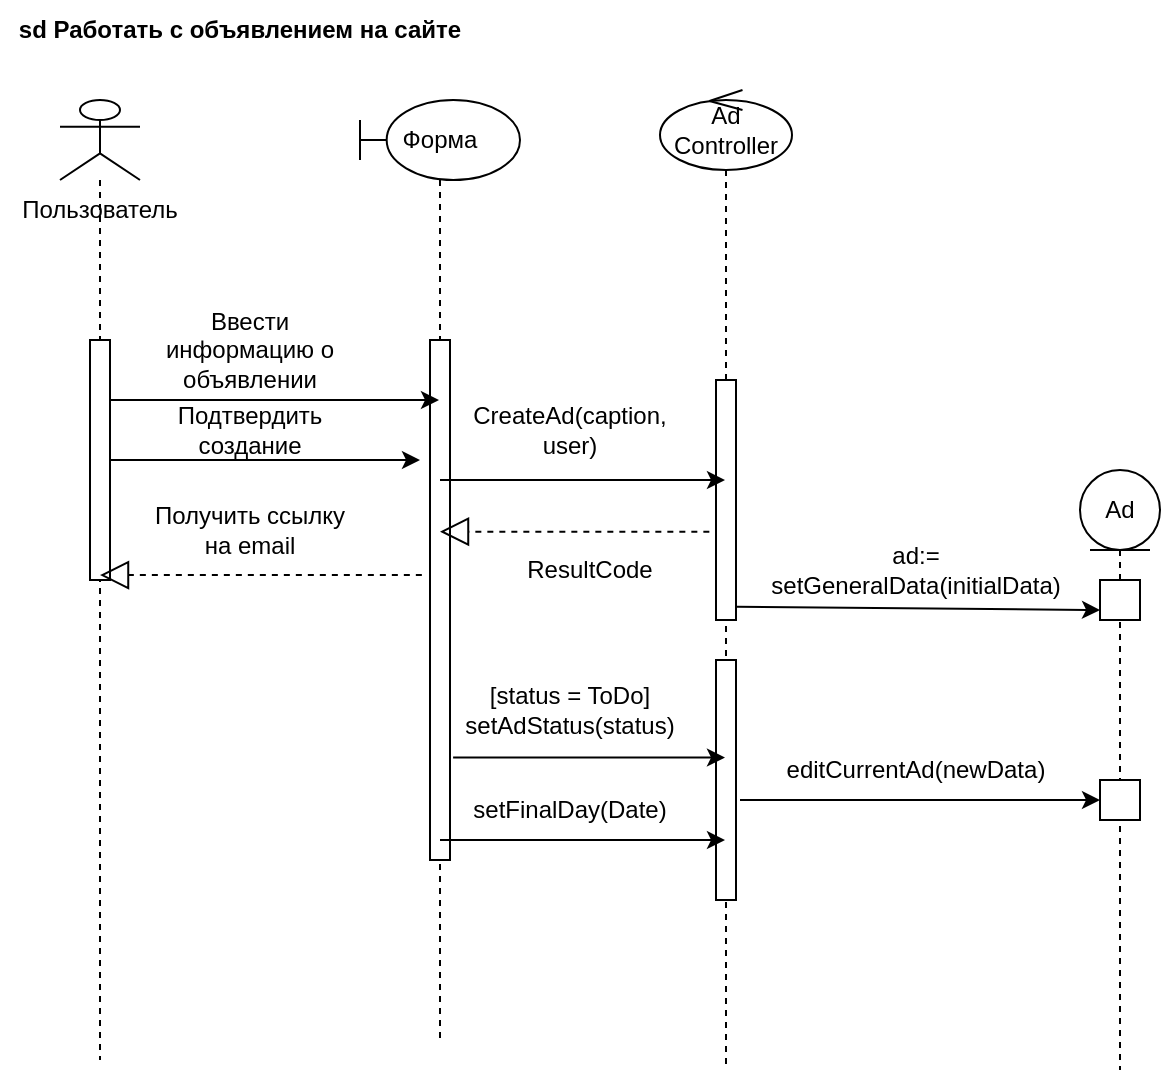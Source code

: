 <mxfile version="21.0.6" type="device"><diagram name="Страница 1" id="yzuog_ghAuhl2s-zezh_"><mxGraphModel dx="1057" dy="703" grid="1" gridSize="10" guides="1" tooltips="1" connect="1" arrows="1" fold="1" page="1" pageScale="1" pageWidth="827" pageHeight="1169" math="0" shadow="0"><root><mxCell id="0"/><mxCell id="1" parent="0"/><mxCell id="lTVGYni2oby4vopxf1VZ-1" value="&lt;b&gt;sd Работать с объявлением на сайте&lt;/b&gt;" style="text;html=1;strokeColor=none;fillColor=none;align=center;verticalAlign=middle;whiteSpace=wrap;rounded=0;" vertex="1" parent="1"><mxGeometry x="60" y="40" width="240" height="30" as="geometry"/></mxCell><mxCell id="lTVGYni2oby4vopxf1VZ-5" value="" style="shape=umlLifeline;perimeter=lifelinePerimeter;whiteSpace=wrap;html=1;container=1;dropTarget=0;collapsible=0;recursiveResize=0;outlineConnect=0;portConstraint=eastwest;newEdgeStyle={&quot;edgeStyle&quot;:&quot;elbowEdgeStyle&quot;,&quot;elbow&quot;:&quot;vertical&quot;,&quot;curved&quot;:0,&quot;rounded&quot;:0};participant=umlActor;" vertex="1" parent="1"><mxGeometry x="90" y="90" width="40" height="480" as="geometry"/></mxCell><mxCell id="lTVGYni2oby4vopxf1VZ-6" value="Форма" style="shape=umlLifeline;perimeter=lifelinePerimeter;whiteSpace=wrap;html=1;container=1;dropTarget=0;collapsible=0;recursiveResize=0;outlineConnect=0;portConstraint=eastwest;newEdgeStyle={&quot;edgeStyle&quot;:&quot;elbowEdgeStyle&quot;,&quot;elbow&quot;:&quot;vertical&quot;,&quot;curved&quot;:0,&quot;rounded&quot;:0};participant=umlBoundary;" vertex="1" parent="1"><mxGeometry x="240" y="90" width="80" height="470" as="geometry"/></mxCell><mxCell id="lTVGYni2oby4vopxf1VZ-7" value="Ad" style="shape=umlLifeline;perimeter=lifelinePerimeter;whiteSpace=wrap;html=1;container=1;dropTarget=0;collapsible=0;recursiveResize=0;outlineConnect=0;portConstraint=eastwest;newEdgeStyle={&quot;edgeStyle&quot;:&quot;elbowEdgeStyle&quot;,&quot;elbow&quot;:&quot;vertical&quot;,&quot;curved&quot;:0,&quot;rounded&quot;:0};participant=umlEntity;" vertex="1" parent="1"><mxGeometry x="600" y="275" width="40" height="300" as="geometry"/></mxCell><mxCell id="lTVGYni2oby4vopxf1VZ-8" value="Ad&lt;br&gt;Controller" style="shape=umlLifeline;perimeter=lifelinePerimeter;whiteSpace=wrap;html=1;container=1;dropTarget=0;collapsible=0;recursiveResize=0;outlineConnect=0;portConstraint=eastwest;newEdgeStyle={&quot;edgeStyle&quot;:&quot;elbowEdgeStyle&quot;,&quot;elbow&quot;:&quot;vertical&quot;,&quot;curved&quot;:0,&quot;rounded&quot;:0};participant=umlControl;" vertex="1" parent="1"><mxGeometry x="390" y="85" width="66" height="490" as="geometry"/></mxCell><mxCell id="lTVGYni2oby4vopxf1VZ-10" value="Пользователь" style="text;html=1;strokeColor=none;fillColor=none;align=center;verticalAlign=middle;whiteSpace=wrap;rounded=0;" vertex="1" parent="1"><mxGeometry x="80" y="130" width="60" height="30" as="geometry"/></mxCell><mxCell id="lTVGYni2oby4vopxf1VZ-12" value="" style="rounded=0;whiteSpace=wrap;html=1;" vertex="1" parent="1"><mxGeometry x="105" y="210" width="10" height="120" as="geometry"/></mxCell><mxCell id="lTVGYni2oby4vopxf1VZ-14" value="" style="rounded=0;whiteSpace=wrap;html=1;" vertex="1" parent="1"><mxGeometry x="275" y="210" width="10" height="260" as="geometry"/></mxCell><mxCell id="lTVGYni2oby4vopxf1VZ-15" value="" style="rounded=0;whiteSpace=wrap;html=1;" vertex="1" parent="1"><mxGeometry x="418" y="230" width="10" height="120" as="geometry"/></mxCell><mxCell id="lTVGYni2oby4vopxf1VZ-16" value="" style="rounded=0;whiteSpace=wrap;html=1;" vertex="1" parent="1"><mxGeometry x="418" y="370" width="10" height="120" as="geometry"/></mxCell><mxCell id="lTVGYni2oby4vopxf1VZ-17" value="" style="endArrow=classic;html=1;rounded=0;exitX=1;exitY=0.25;exitDx=0;exitDy=0;" edge="1" parent="1" source="lTVGYni2oby4vopxf1VZ-12" target="lTVGYni2oby4vopxf1VZ-6"><mxGeometry width="50" height="50" relative="1" as="geometry"><mxPoint x="390" y="340" as="sourcePoint"/><mxPoint x="440" y="290" as="targetPoint"/></mxGeometry></mxCell><mxCell id="lTVGYni2oby4vopxf1VZ-18" value="Ввести информацию о объявлении" style="text;html=1;strokeColor=none;fillColor=none;align=center;verticalAlign=middle;whiteSpace=wrap;rounded=0;" vertex="1" parent="1"><mxGeometry x="130" y="200" width="110" height="30" as="geometry"/></mxCell><mxCell id="lTVGYni2oby4vopxf1VZ-19" value="" style="endArrow=classic;html=1;rounded=0;" edge="1" parent="1" source="lTVGYni2oby4vopxf1VZ-12"><mxGeometry width="50" height="50" relative="1" as="geometry"><mxPoint x="120" y="270" as="sourcePoint"/><mxPoint x="270" y="270" as="targetPoint"/></mxGeometry></mxCell><mxCell id="lTVGYni2oby4vopxf1VZ-20" value="" style="endArrow=block;dashed=1;endFill=0;endSize=12;html=1;rounded=0;exitX=-0.408;exitY=0.452;exitDx=0;exitDy=0;exitPerimeter=0;" edge="1" parent="1" source="lTVGYni2oby4vopxf1VZ-14" target="lTVGYni2oby4vopxf1VZ-5"><mxGeometry width="160" relative="1" as="geometry"><mxPoint x="330" y="300" as="sourcePoint"/><mxPoint x="490" y="300" as="targetPoint"/></mxGeometry></mxCell><mxCell id="lTVGYni2oby4vopxf1VZ-21" value="Подтвердить создание" style="text;html=1;strokeColor=none;fillColor=none;align=center;verticalAlign=middle;whiteSpace=wrap;rounded=0;" vertex="1" parent="1"><mxGeometry x="130" y="240" width="110" height="30" as="geometry"/></mxCell><mxCell id="lTVGYni2oby4vopxf1VZ-22" value="Получить ссылку на email" style="text;html=1;strokeColor=none;fillColor=none;align=center;verticalAlign=middle;whiteSpace=wrap;rounded=0;" vertex="1" parent="1"><mxGeometry x="130" y="290" width="110" height="30" as="geometry"/></mxCell><mxCell id="lTVGYni2oby4vopxf1VZ-23" value="" style="endArrow=classic;html=1;rounded=0;" edge="1" parent="1" target="lTVGYni2oby4vopxf1VZ-8"><mxGeometry width="50" height="50" relative="1" as="geometry"><mxPoint x="280" y="280" as="sourcePoint"/><mxPoint x="280" y="280" as="targetPoint"/></mxGeometry></mxCell><mxCell id="lTVGYni2oby4vopxf1VZ-24" value="" style="endArrow=block;dashed=1;endFill=0;endSize=12;html=1;rounded=0;exitX=-0.333;exitY=0.632;exitDx=0;exitDy=0;exitPerimeter=0;" edge="1" parent="1" source="lTVGYni2oby4vopxf1VZ-15" target="lTVGYni2oby4vopxf1VZ-6"><mxGeometry width="160" relative="1" as="geometry"><mxPoint x="281" y="328" as="sourcePoint"/><mxPoint x="120" y="328" as="targetPoint"/></mxGeometry></mxCell><mxCell id="lTVGYni2oby4vopxf1VZ-25" value="CreateAd(caption, user)" style="text;html=1;strokeColor=none;fillColor=none;align=center;verticalAlign=middle;whiteSpace=wrap;rounded=0;" vertex="1" parent="1"><mxGeometry x="290" y="240" width="110" height="30" as="geometry"/></mxCell><mxCell id="lTVGYni2oby4vopxf1VZ-26" value="ResultCode" style="text;html=1;strokeColor=none;fillColor=none;align=center;verticalAlign=middle;whiteSpace=wrap;rounded=0;" vertex="1" parent="1"><mxGeometry x="300" y="310" width="110" height="30" as="geometry"/></mxCell><mxCell id="lTVGYni2oby4vopxf1VZ-27" value="" style="whiteSpace=wrap;html=1;aspect=fixed;" vertex="1" parent="1"><mxGeometry x="610" y="330" width="20" height="20" as="geometry"/></mxCell><mxCell id="lTVGYni2oby4vopxf1VZ-29" value="" style="endArrow=classic;html=1;rounded=0;exitX=1.155;exitY=0.803;exitDx=0;exitDy=0;exitPerimeter=0;" edge="1" parent="1" source="lTVGYni2oby4vopxf1VZ-14" target="lTVGYni2oby4vopxf1VZ-8"><mxGeometry width="50" height="50" relative="1" as="geometry"><mxPoint x="390" y="350" as="sourcePoint"/><mxPoint x="440" y="300" as="targetPoint"/></mxGeometry></mxCell><mxCell id="lTVGYni2oby4vopxf1VZ-30" value="" style="endArrow=classic;html=1;rounded=0;" edge="1" parent="1" target="lTVGYni2oby4vopxf1VZ-8"><mxGeometry width="50" height="50" relative="1" as="geometry"><mxPoint x="280" y="460" as="sourcePoint"/><mxPoint x="440" y="300" as="targetPoint"/></mxGeometry></mxCell><mxCell id="lTVGYni2oby4vopxf1VZ-31" value="" style="whiteSpace=wrap;html=1;aspect=fixed;" vertex="1" parent="1"><mxGeometry x="610" y="430" width="20" height="20" as="geometry"/></mxCell><mxCell id="lTVGYni2oby4vopxf1VZ-32" value="" style="endArrow=classic;html=1;rounded=0;entryX=0;entryY=0.75;entryDx=0;entryDy=0;exitX=1.021;exitY=0.945;exitDx=0;exitDy=0;exitPerimeter=0;" edge="1" parent="1" source="lTVGYni2oby4vopxf1VZ-15" target="lTVGYni2oby4vopxf1VZ-27"><mxGeometry width="50" height="50" relative="1" as="geometry"><mxPoint x="390" y="350" as="sourcePoint"/><mxPoint x="440" y="300" as="targetPoint"/></mxGeometry></mxCell><mxCell id="lTVGYni2oby4vopxf1VZ-33" value="" style="endArrow=classic;html=1;rounded=0;entryX=0;entryY=0.5;entryDx=0;entryDy=0;exitX=1.2;exitY=0.583;exitDx=0;exitDy=0;exitPerimeter=0;" edge="1" parent="1" source="lTVGYni2oby4vopxf1VZ-16" target="lTVGYni2oby4vopxf1VZ-31"><mxGeometry width="50" height="50" relative="1" as="geometry"><mxPoint x="438" y="353" as="sourcePoint"/><mxPoint x="620" y="355" as="targetPoint"/></mxGeometry></mxCell><mxCell id="lTVGYni2oby4vopxf1VZ-34" value="[status = ToDo]&lt;br&gt;setAdStatus(status)" style="text;html=1;strokeColor=none;fillColor=none;align=center;verticalAlign=middle;whiteSpace=wrap;rounded=0;" vertex="1" parent="1"><mxGeometry x="290" y="380" width="110" height="30" as="geometry"/></mxCell><mxCell id="lTVGYni2oby4vopxf1VZ-35" value="setFinalDay(Date)" style="text;html=1;strokeColor=none;fillColor=none;align=center;verticalAlign=middle;whiteSpace=wrap;rounded=0;" vertex="1" parent="1"><mxGeometry x="290" y="430" width="110" height="30" as="geometry"/></mxCell><mxCell id="lTVGYni2oby4vopxf1VZ-36" value="ad:=&lt;br&gt;setGeneralData(initialData)" style="text;html=1;strokeColor=none;fillColor=none;align=center;verticalAlign=middle;whiteSpace=wrap;rounded=0;" vertex="1" parent="1"><mxGeometry x="470" y="310" width="96" height="30" as="geometry"/></mxCell><mxCell id="lTVGYni2oby4vopxf1VZ-37" value="editCurrentAd(newData)" style="text;html=1;strokeColor=none;fillColor=none;align=center;verticalAlign=middle;whiteSpace=wrap;rounded=0;" vertex="1" parent="1"><mxGeometry x="470" y="410" width="96" height="30" as="geometry"/></mxCell></root></mxGraphModel></diagram></mxfile>